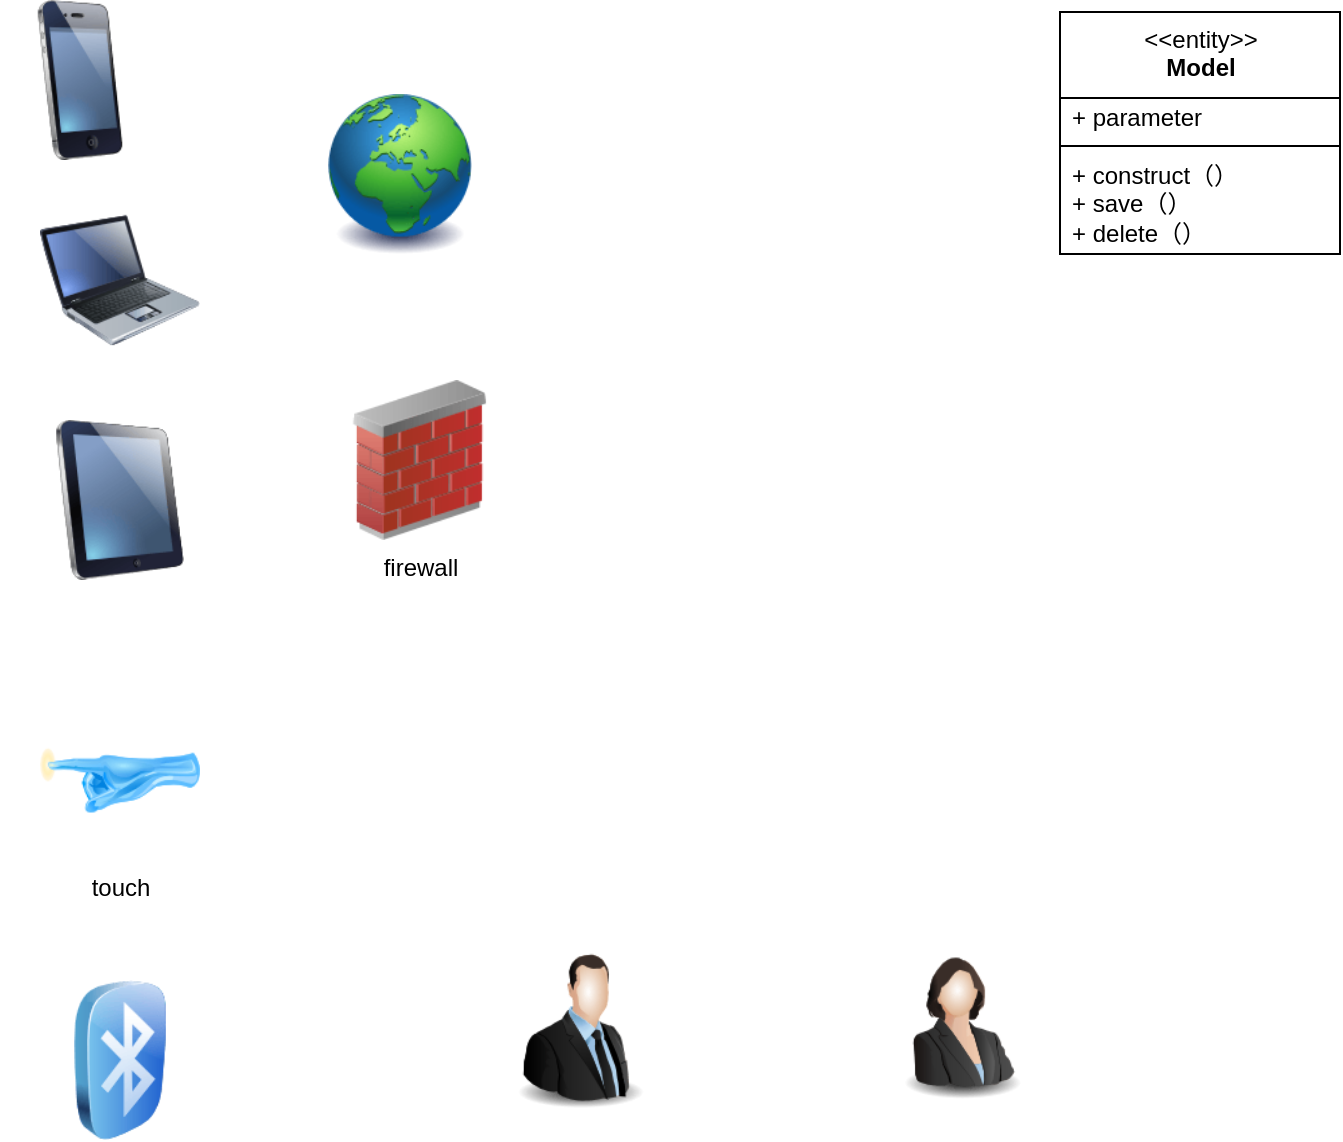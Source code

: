 <mxfile version="15.3.2" type="github"><diagram id="IKTnQqFtLfWjOVM5KkCs" name="Page-1"><mxGraphModel dx="1002" dy="682" grid="1" gridSize="10" guides="1" tooltips="1" connect="1" arrows="1" fold="1" page="1" pageScale="1" pageWidth="827" pageHeight="1169" background="#FFFFFF" math="0" shadow="0"><root><mxCell id="0"/><mxCell id="1" parent="0"/><mxCell id="9_Y-WmDy1sxenkCwUgge-67" value="&amp;lt;&amp;lt;entity&amp;gt;&amp;gt;&lt;br&gt;&lt;b&gt;Model&lt;/b&gt;" style="swimlane;fontStyle=0;align=center;verticalAlign=top;childLayout=stackLayout;horizontal=1;startSize=43;horizontalStack=0;resizeParent=1;resizeParentMax=0;resizeLast=0;collapsible=0;marginBottom=0;html=1;" parent="1" vertex="1"><mxGeometry x="560" y="36" width="140" height="121" as="geometry"/></mxCell><mxCell id="9_Y-WmDy1sxenkCwUgge-69" value="+ parameter" style="text;html=1;strokeColor=none;fillColor=none;align=left;verticalAlign=middle;spacingLeft=4;spacingRight=4;overflow=hidden;rotatable=0;points=[[0,0.5],[1,0.5]];portConstraint=eastwest;" parent="9_Y-WmDy1sxenkCwUgge-67" vertex="1"><mxGeometry y="43" width="140" height="20" as="geometry"/></mxCell><mxCell id="9_Y-WmDy1sxenkCwUgge-72" value="" style="line;strokeWidth=1;fillColor=none;align=left;verticalAlign=middle;spacingTop=-1;spacingLeft=3;spacingRight=3;rotatable=0;labelPosition=right;points=[];portConstraint=eastwest;" parent="9_Y-WmDy1sxenkCwUgge-67" vertex="1"><mxGeometry y="63" width="140" height="8" as="geometry"/></mxCell><mxCell id="9_Y-WmDy1sxenkCwUgge-74" value="+ construct（）&lt;br&gt;+ save（）&lt;br&gt;+ delete（）" style="text;html=1;strokeColor=none;fillColor=none;align=left;verticalAlign=middle;spacingLeft=4;spacingRight=4;overflow=hidden;rotatable=0;points=[[0,0.5],[1,0.5]];portConstraint=eastwest;" parent="9_Y-WmDy1sxenkCwUgge-67" vertex="1"><mxGeometry y="71" width="140" height="50" as="geometry"/></mxCell><mxCell id="9_Y-WmDy1sxenkCwUgge-126" value="touch" style="image;html=1;image=img/lib/clip_art/computers/Touch_128x128.png" parent="1" vertex="1"><mxGeometry x="50" y="380" width="80" height="80" as="geometry"/></mxCell><mxCell id="9_Y-WmDy1sxenkCwUgge-129" value="firewall&lt;br&gt;" style="image;html=1;image=img/lib/clip_art/networking/Firewall_02_128x128.png" parent="1" vertex="1"><mxGeometry x="200" y="220" width="80" height="80" as="geometry"/></mxCell><mxCell id="9_Y-WmDy1sxenkCwUgge-131" value="" style="image;html=1;image=img/lib/clip_art/computers/iPad_128x128.png" parent="1" vertex="1"><mxGeometry x="50" y="240" width="80" height="80" as="geometry"/></mxCell><mxCell id="9_Y-WmDy1sxenkCwUgge-132" value="" style="image;html=1;image=img/lib/clip_art/computers/Laptop_128x128.png" parent="1" vertex="1"><mxGeometry x="50" y="130" width="80" height="80" as="geometry"/></mxCell><mxCell id="9_Y-WmDy1sxenkCwUgge-133" value="" style="image;html=1;image=img/lib/clip_art/general/Bluetooth_128x128.png" parent="1" vertex="1"><mxGeometry x="50" y="520" width="80" height="80" as="geometry"/></mxCell><mxCell id="9_Y-WmDy1sxenkCwUgge-134" value="" style="image;html=1;image=img/lib/clip_art/general/Earth_globe_128x128.png" parent="1" vertex="1"><mxGeometry x="190" y="77" width="80" height="80" as="geometry"/></mxCell><mxCell id="9_Y-WmDy1sxenkCwUgge-135" value="" style="image;html=1;image=img/lib/clip_art/people/Suit_Man_128x128.png" parent="1" vertex="1"><mxGeometry x="280" y="505" width="80" height="80" as="geometry"/></mxCell><mxCell id="9_Y-WmDy1sxenkCwUgge-136" value="" style="image;html=1;image=img/lib/clip_art/people/Suit_Woman_128x128.png" parent="1" vertex="1"><mxGeometry x="470" y="500" width="80" height="80" as="geometry"/></mxCell><mxCell id="9_Y-WmDy1sxenkCwUgge-137" value="" style="image;html=1;image=img/lib/clip_art/telecommunication/iPhone_128x128.png" parent="1" vertex="1"><mxGeometry x="30" y="30" width="80" height="80" as="geometry"/></mxCell></root></mxGraphModel></diagram></mxfile>